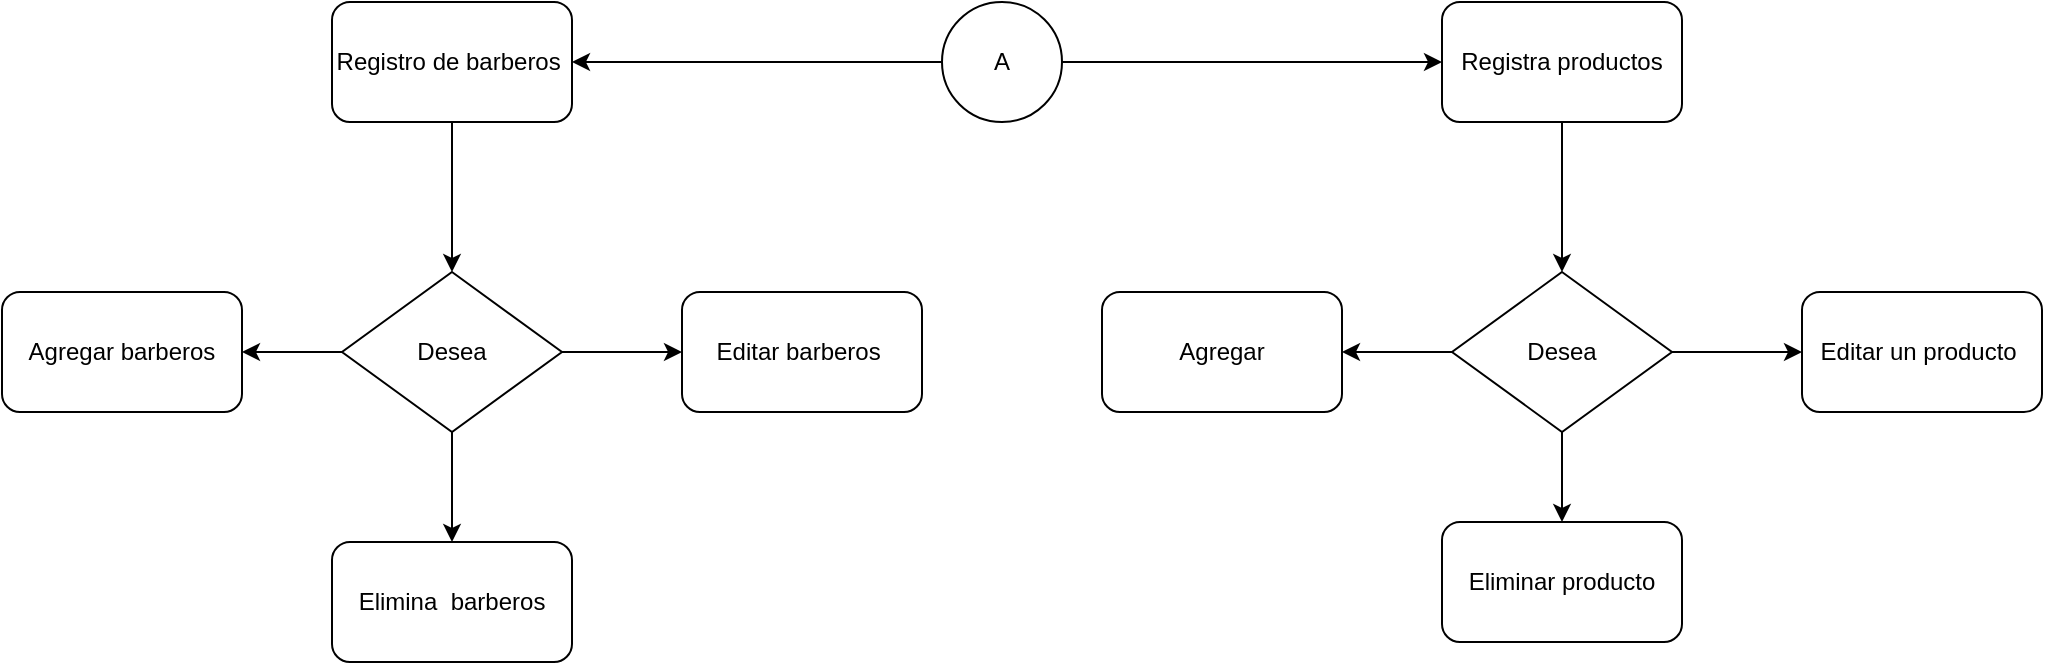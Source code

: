 <mxfile version="27.0.5">
  <diagram id="C5RBs43oDa-KdzZeNtuy" name="Page-1">
    <mxGraphModel dx="2728" dy="1047" grid="1" gridSize="10" guides="1" tooltips="1" connect="1" arrows="1" fold="1" page="1" pageScale="1" pageWidth="827" pageHeight="1169" math="0" shadow="0">
      <root>
        <mxCell id="WIyWlLk6GJQsqaUBKTNV-0" />
        <mxCell id="WIyWlLk6GJQsqaUBKTNV-1" parent="WIyWlLk6GJQsqaUBKTNV-0" />
        <mxCell id="nEV8NIuV4L0AE3yYRl37-46" style="edgeStyle=orthogonalEdgeStyle;rounded=0;orthogonalLoop=1;jettySize=auto;html=1;entryX=0;entryY=0.5;entryDx=0;entryDy=0;" edge="1" parent="WIyWlLk6GJQsqaUBKTNV-1" source="nEV8NIuV4L0AE3yYRl37-39" target="nEV8NIuV4L0AE3yYRl37-40">
          <mxGeometry relative="1" as="geometry" />
        </mxCell>
        <mxCell id="nEV8NIuV4L0AE3yYRl37-63" style="edgeStyle=orthogonalEdgeStyle;rounded=0;orthogonalLoop=1;jettySize=auto;html=1;exitX=0;exitY=0.5;exitDx=0;exitDy=0;entryX=1;entryY=0.5;entryDx=0;entryDy=0;" edge="1" parent="WIyWlLk6GJQsqaUBKTNV-1" source="nEV8NIuV4L0AE3yYRl37-39" target="nEV8NIuV4L0AE3yYRl37-51">
          <mxGeometry relative="1" as="geometry" />
        </mxCell>
        <mxCell id="nEV8NIuV4L0AE3yYRl37-39" value="A" style="ellipse;whiteSpace=wrap;html=1;" vertex="1" parent="WIyWlLk6GJQsqaUBKTNV-1">
          <mxGeometry x="70" y="370" width="60" height="60" as="geometry" />
        </mxCell>
        <mxCell id="nEV8NIuV4L0AE3yYRl37-47" style="edgeStyle=orthogonalEdgeStyle;rounded=0;orthogonalLoop=1;jettySize=auto;html=1;exitX=0.5;exitY=1;exitDx=0;exitDy=0;entryX=0.5;entryY=0;entryDx=0;entryDy=0;" edge="1" parent="WIyWlLk6GJQsqaUBKTNV-1" source="nEV8NIuV4L0AE3yYRl37-40" target="nEV8NIuV4L0AE3yYRl37-41">
          <mxGeometry relative="1" as="geometry" />
        </mxCell>
        <mxCell id="nEV8NIuV4L0AE3yYRl37-40" value="Registra productos" style="rounded=1;whiteSpace=wrap;html=1;" vertex="1" parent="WIyWlLk6GJQsqaUBKTNV-1">
          <mxGeometry x="320" y="370" width="120" height="60" as="geometry" />
        </mxCell>
        <mxCell id="nEV8NIuV4L0AE3yYRl37-48" style="edgeStyle=orthogonalEdgeStyle;rounded=0;orthogonalLoop=1;jettySize=auto;html=1;exitX=0;exitY=0.5;exitDx=0;exitDy=0;entryX=1;entryY=0.5;entryDx=0;entryDy=0;" edge="1" parent="WIyWlLk6GJQsqaUBKTNV-1" source="nEV8NIuV4L0AE3yYRl37-41" target="nEV8NIuV4L0AE3yYRl37-45">
          <mxGeometry relative="1" as="geometry">
            <mxPoint x="290" y="545.667" as="targetPoint" />
          </mxGeometry>
        </mxCell>
        <mxCell id="nEV8NIuV4L0AE3yYRl37-49" style="edgeStyle=orthogonalEdgeStyle;rounded=0;orthogonalLoop=1;jettySize=auto;html=1;entryX=0;entryY=0.5;entryDx=0;entryDy=0;" edge="1" parent="WIyWlLk6GJQsqaUBKTNV-1" source="nEV8NIuV4L0AE3yYRl37-41" target="nEV8NIuV4L0AE3yYRl37-44">
          <mxGeometry relative="1" as="geometry" />
        </mxCell>
        <mxCell id="nEV8NIuV4L0AE3yYRl37-50" style="edgeStyle=orthogonalEdgeStyle;rounded=0;orthogonalLoop=1;jettySize=auto;html=1;exitX=0.5;exitY=1;exitDx=0;exitDy=0;" edge="1" parent="WIyWlLk6GJQsqaUBKTNV-1" source="nEV8NIuV4L0AE3yYRl37-41" target="nEV8NIuV4L0AE3yYRl37-43">
          <mxGeometry relative="1" as="geometry" />
        </mxCell>
        <mxCell id="nEV8NIuV4L0AE3yYRl37-41" value="Desea" style="rhombus;whiteSpace=wrap;html=1;" vertex="1" parent="WIyWlLk6GJQsqaUBKTNV-1">
          <mxGeometry x="325" y="505" width="110" height="80" as="geometry" />
        </mxCell>
        <mxCell id="nEV8NIuV4L0AE3yYRl37-43" value="Eliminar producto" style="rounded=1;whiteSpace=wrap;html=1;" vertex="1" parent="WIyWlLk6GJQsqaUBKTNV-1">
          <mxGeometry x="320" y="630" width="120" height="60" as="geometry" />
        </mxCell>
        <mxCell id="nEV8NIuV4L0AE3yYRl37-44" value="Editar un producto&amp;nbsp;" style="rounded=1;whiteSpace=wrap;html=1;" vertex="1" parent="WIyWlLk6GJQsqaUBKTNV-1">
          <mxGeometry x="500" y="515" width="120" height="60" as="geometry" />
        </mxCell>
        <mxCell id="nEV8NIuV4L0AE3yYRl37-45" value="Agregar" style="rounded=1;whiteSpace=wrap;html=1;" vertex="1" parent="WIyWlLk6GJQsqaUBKTNV-1">
          <mxGeometry x="150" y="515" width="120" height="60" as="geometry" />
        </mxCell>
        <mxCell id="nEV8NIuV4L0AE3yYRl37-58" style="edgeStyle=orthogonalEdgeStyle;rounded=0;orthogonalLoop=1;jettySize=auto;html=1;entryX=0.5;entryY=0;entryDx=0;entryDy=0;" edge="1" parent="WIyWlLk6GJQsqaUBKTNV-1" source="nEV8NIuV4L0AE3yYRl37-51" target="nEV8NIuV4L0AE3yYRl37-56">
          <mxGeometry relative="1" as="geometry" />
        </mxCell>
        <mxCell id="nEV8NIuV4L0AE3yYRl37-51" value="Registro de barberos&amp;nbsp;" style="rounded=1;whiteSpace=wrap;html=1;" vertex="1" parent="WIyWlLk6GJQsqaUBKTNV-1">
          <mxGeometry x="-235" y="370" width="120" height="60" as="geometry" />
        </mxCell>
        <mxCell id="nEV8NIuV4L0AE3yYRl37-53" value="Editar barberos&amp;nbsp;" style="rounded=1;whiteSpace=wrap;html=1;" vertex="1" parent="WIyWlLk6GJQsqaUBKTNV-1">
          <mxGeometry x="-60" y="515" width="120" height="60" as="geometry" />
        </mxCell>
        <mxCell id="nEV8NIuV4L0AE3yYRl37-54" value="Agregar barberos" style="rounded=1;whiteSpace=wrap;html=1;" vertex="1" parent="WIyWlLk6GJQsqaUBKTNV-1">
          <mxGeometry x="-400" y="515" width="120" height="60" as="geometry" />
        </mxCell>
        <mxCell id="nEV8NIuV4L0AE3yYRl37-55" value="Elimina&amp;nbsp; barberos" style="rounded=1;whiteSpace=wrap;html=1;" vertex="1" parent="WIyWlLk6GJQsqaUBKTNV-1">
          <mxGeometry x="-235" y="640" width="120" height="60" as="geometry" />
        </mxCell>
        <mxCell id="nEV8NIuV4L0AE3yYRl37-60" style="edgeStyle=orthogonalEdgeStyle;rounded=0;orthogonalLoop=1;jettySize=auto;html=1;entryX=1;entryY=0.5;entryDx=0;entryDy=0;" edge="1" parent="WIyWlLk6GJQsqaUBKTNV-1" source="nEV8NIuV4L0AE3yYRl37-56" target="nEV8NIuV4L0AE3yYRl37-54">
          <mxGeometry relative="1" as="geometry" />
        </mxCell>
        <mxCell id="nEV8NIuV4L0AE3yYRl37-61" style="edgeStyle=orthogonalEdgeStyle;rounded=0;orthogonalLoop=1;jettySize=auto;html=1;exitX=1;exitY=0.5;exitDx=0;exitDy=0;entryX=0;entryY=0.5;entryDx=0;entryDy=0;" edge="1" parent="WIyWlLk6GJQsqaUBKTNV-1" source="nEV8NIuV4L0AE3yYRl37-56" target="nEV8NIuV4L0AE3yYRl37-53">
          <mxGeometry relative="1" as="geometry" />
        </mxCell>
        <mxCell id="nEV8NIuV4L0AE3yYRl37-62" style="edgeStyle=orthogonalEdgeStyle;rounded=0;orthogonalLoop=1;jettySize=auto;html=1;exitX=0.5;exitY=1;exitDx=0;exitDy=0;" edge="1" parent="WIyWlLk6GJQsqaUBKTNV-1" source="nEV8NIuV4L0AE3yYRl37-56" target="nEV8NIuV4L0AE3yYRl37-55">
          <mxGeometry relative="1" as="geometry" />
        </mxCell>
        <mxCell id="nEV8NIuV4L0AE3yYRl37-56" value="Desea" style="rhombus;whiteSpace=wrap;html=1;" vertex="1" parent="WIyWlLk6GJQsqaUBKTNV-1">
          <mxGeometry x="-230" y="505" width="110" height="80" as="geometry" />
        </mxCell>
      </root>
    </mxGraphModel>
  </diagram>
</mxfile>
